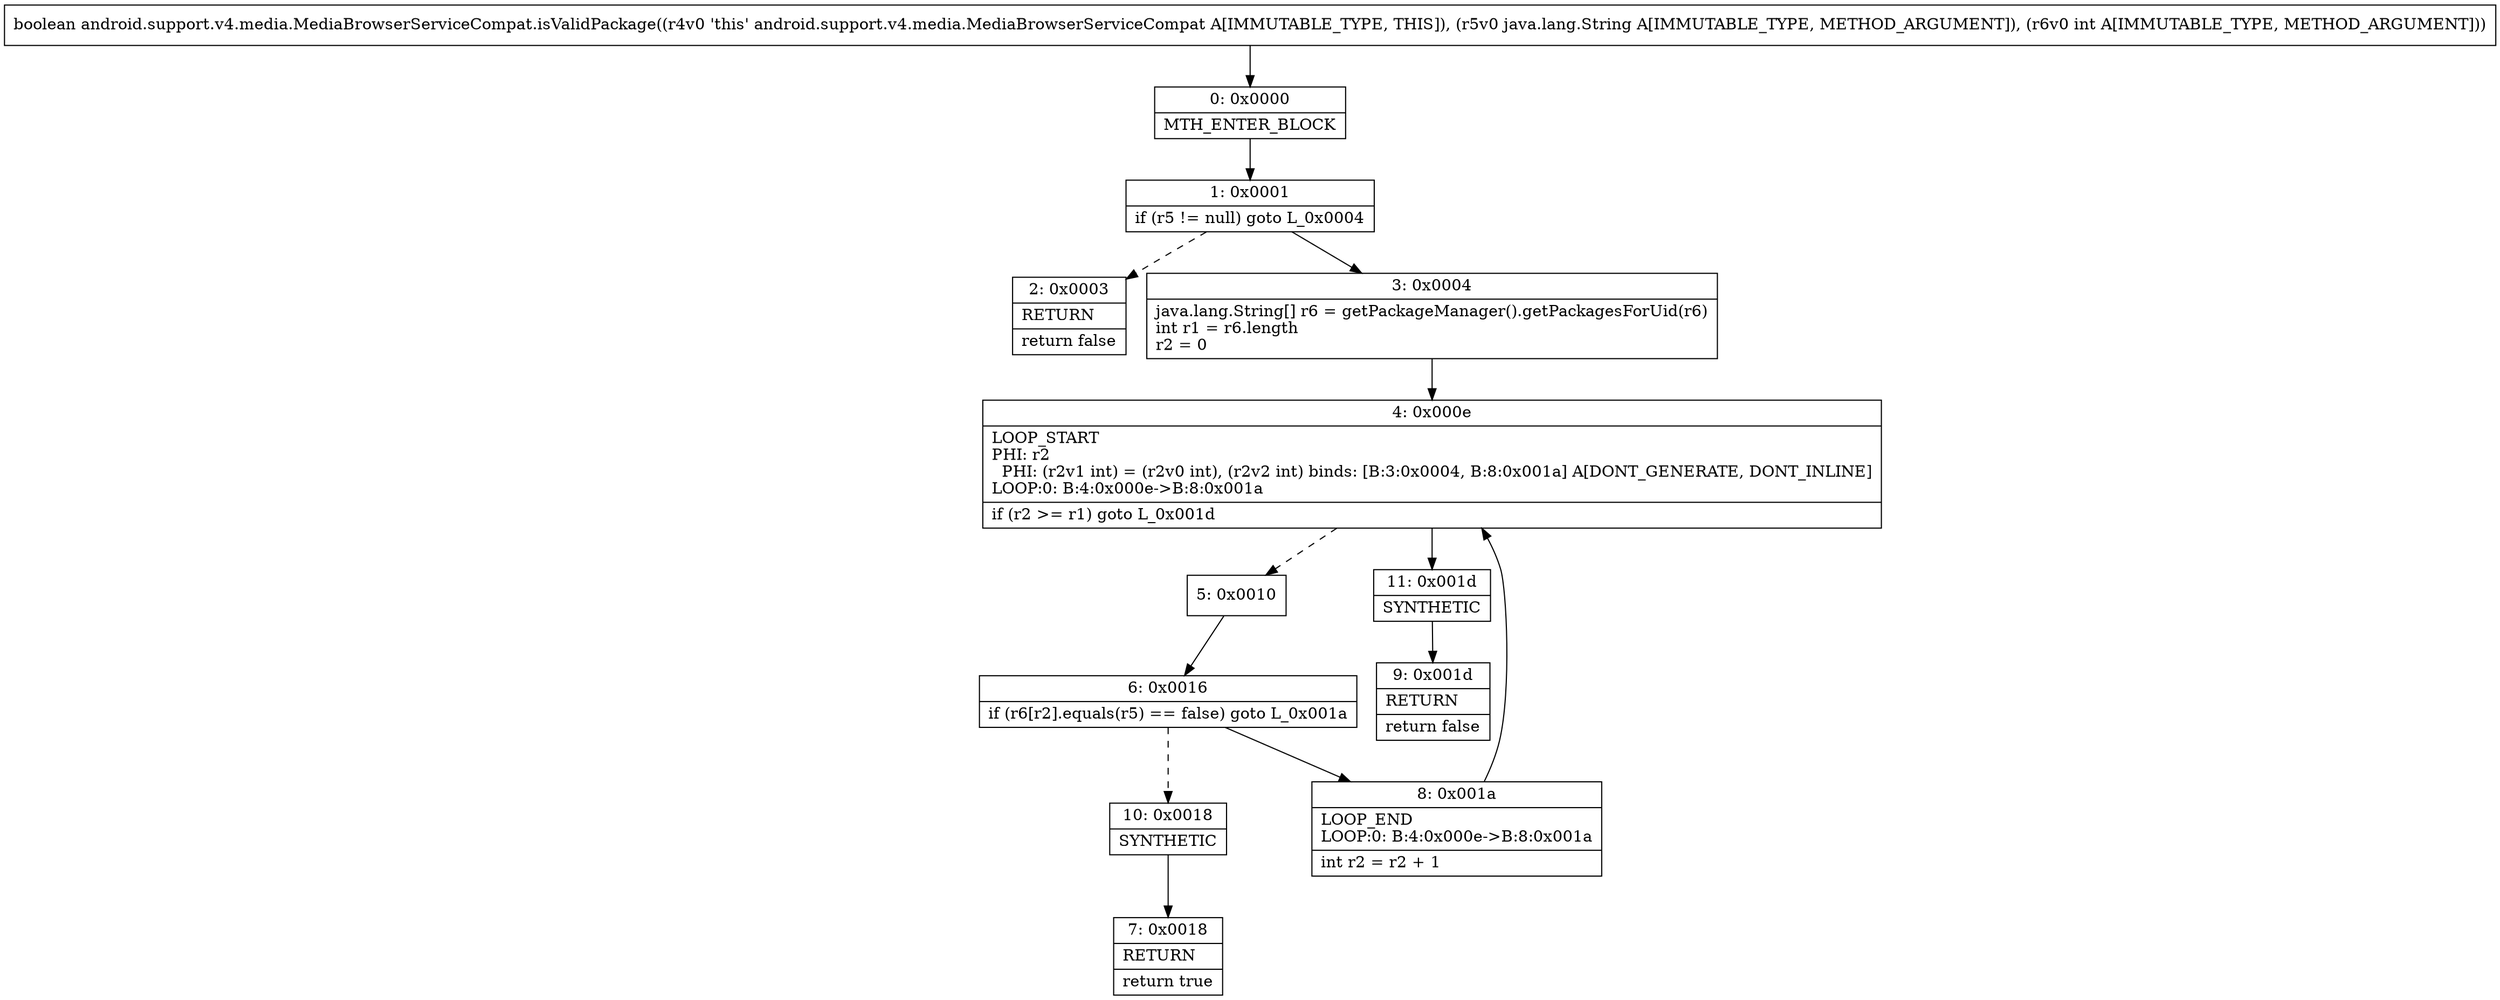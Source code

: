 digraph "CFG forandroid.support.v4.media.MediaBrowserServiceCompat.isValidPackage(Ljava\/lang\/String;I)Z" {
Node_0 [shape=record,label="{0\:\ 0x0000|MTH_ENTER_BLOCK\l}"];
Node_1 [shape=record,label="{1\:\ 0x0001|if (r5 != null) goto L_0x0004\l}"];
Node_2 [shape=record,label="{2\:\ 0x0003|RETURN\l|return false\l}"];
Node_3 [shape=record,label="{3\:\ 0x0004|java.lang.String[] r6 = getPackageManager().getPackagesForUid(r6)\lint r1 = r6.length\lr2 = 0\l}"];
Node_4 [shape=record,label="{4\:\ 0x000e|LOOP_START\lPHI: r2 \l  PHI: (r2v1 int) = (r2v0 int), (r2v2 int) binds: [B:3:0x0004, B:8:0x001a] A[DONT_GENERATE, DONT_INLINE]\lLOOP:0: B:4:0x000e\-\>B:8:0x001a\l|if (r2 \>= r1) goto L_0x001d\l}"];
Node_5 [shape=record,label="{5\:\ 0x0010}"];
Node_6 [shape=record,label="{6\:\ 0x0016|if (r6[r2].equals(r5) == false) goto L_0x001a\l}"];
Node_7 [shape=record,label="{7\:\ 0x0018|RETURN\l|return true\l}"];
Node_8 [shape=record,label="{8\:\ 0x001a|LOOP_END\lLOOP:0: B:4:0x000e\-\>B:8:0x001a\l|int r2 = r2 + 1\l}"];
Node_9 [shape=record,label="{9\:\ 0x001d|RETURN\l|return false\l}"];
Node_10 [shape=record,label="{10\:\ 0x0018|SYNTHETIC\l}"];
Node_11 [shape=record,label="{11\:\ 0x001d|SYNTHETIC\l}"];
MethodNode[shape=record,label="{boolean android.support.v4.media.MediaBrowserServiceCompat.isValidPackage((r4v0 'this' android.support.v4.media.MediaBrowserServiceCompat A[IMMUTABLE_TYPE, THIS]), (r5v0 java.lang.String A[IMMUTABLE_TYPE, METHOD_ARGUMENT]), (r6v0 int A[IMMUTABLE_TYPE, METHOD_ARGUMENT])) }"];
MethodNode -> Node_0;
Node_0 -> Node_1;
Node_1 -> Node_2[style=dashed];
Node_1 -> Node_3;
Node_3 -> Node_4;
Node_4 -> Node_5[style=dashed];
Node_4 -> Node_11;
Node_5 -> Node_6;
Node_6 -> Node_8;
Node_6 -> Node_10[style=dashed];
Node_8 -> Node_4;
Node_10 -> Node_7;
Node_11 -> Node_9;
}

